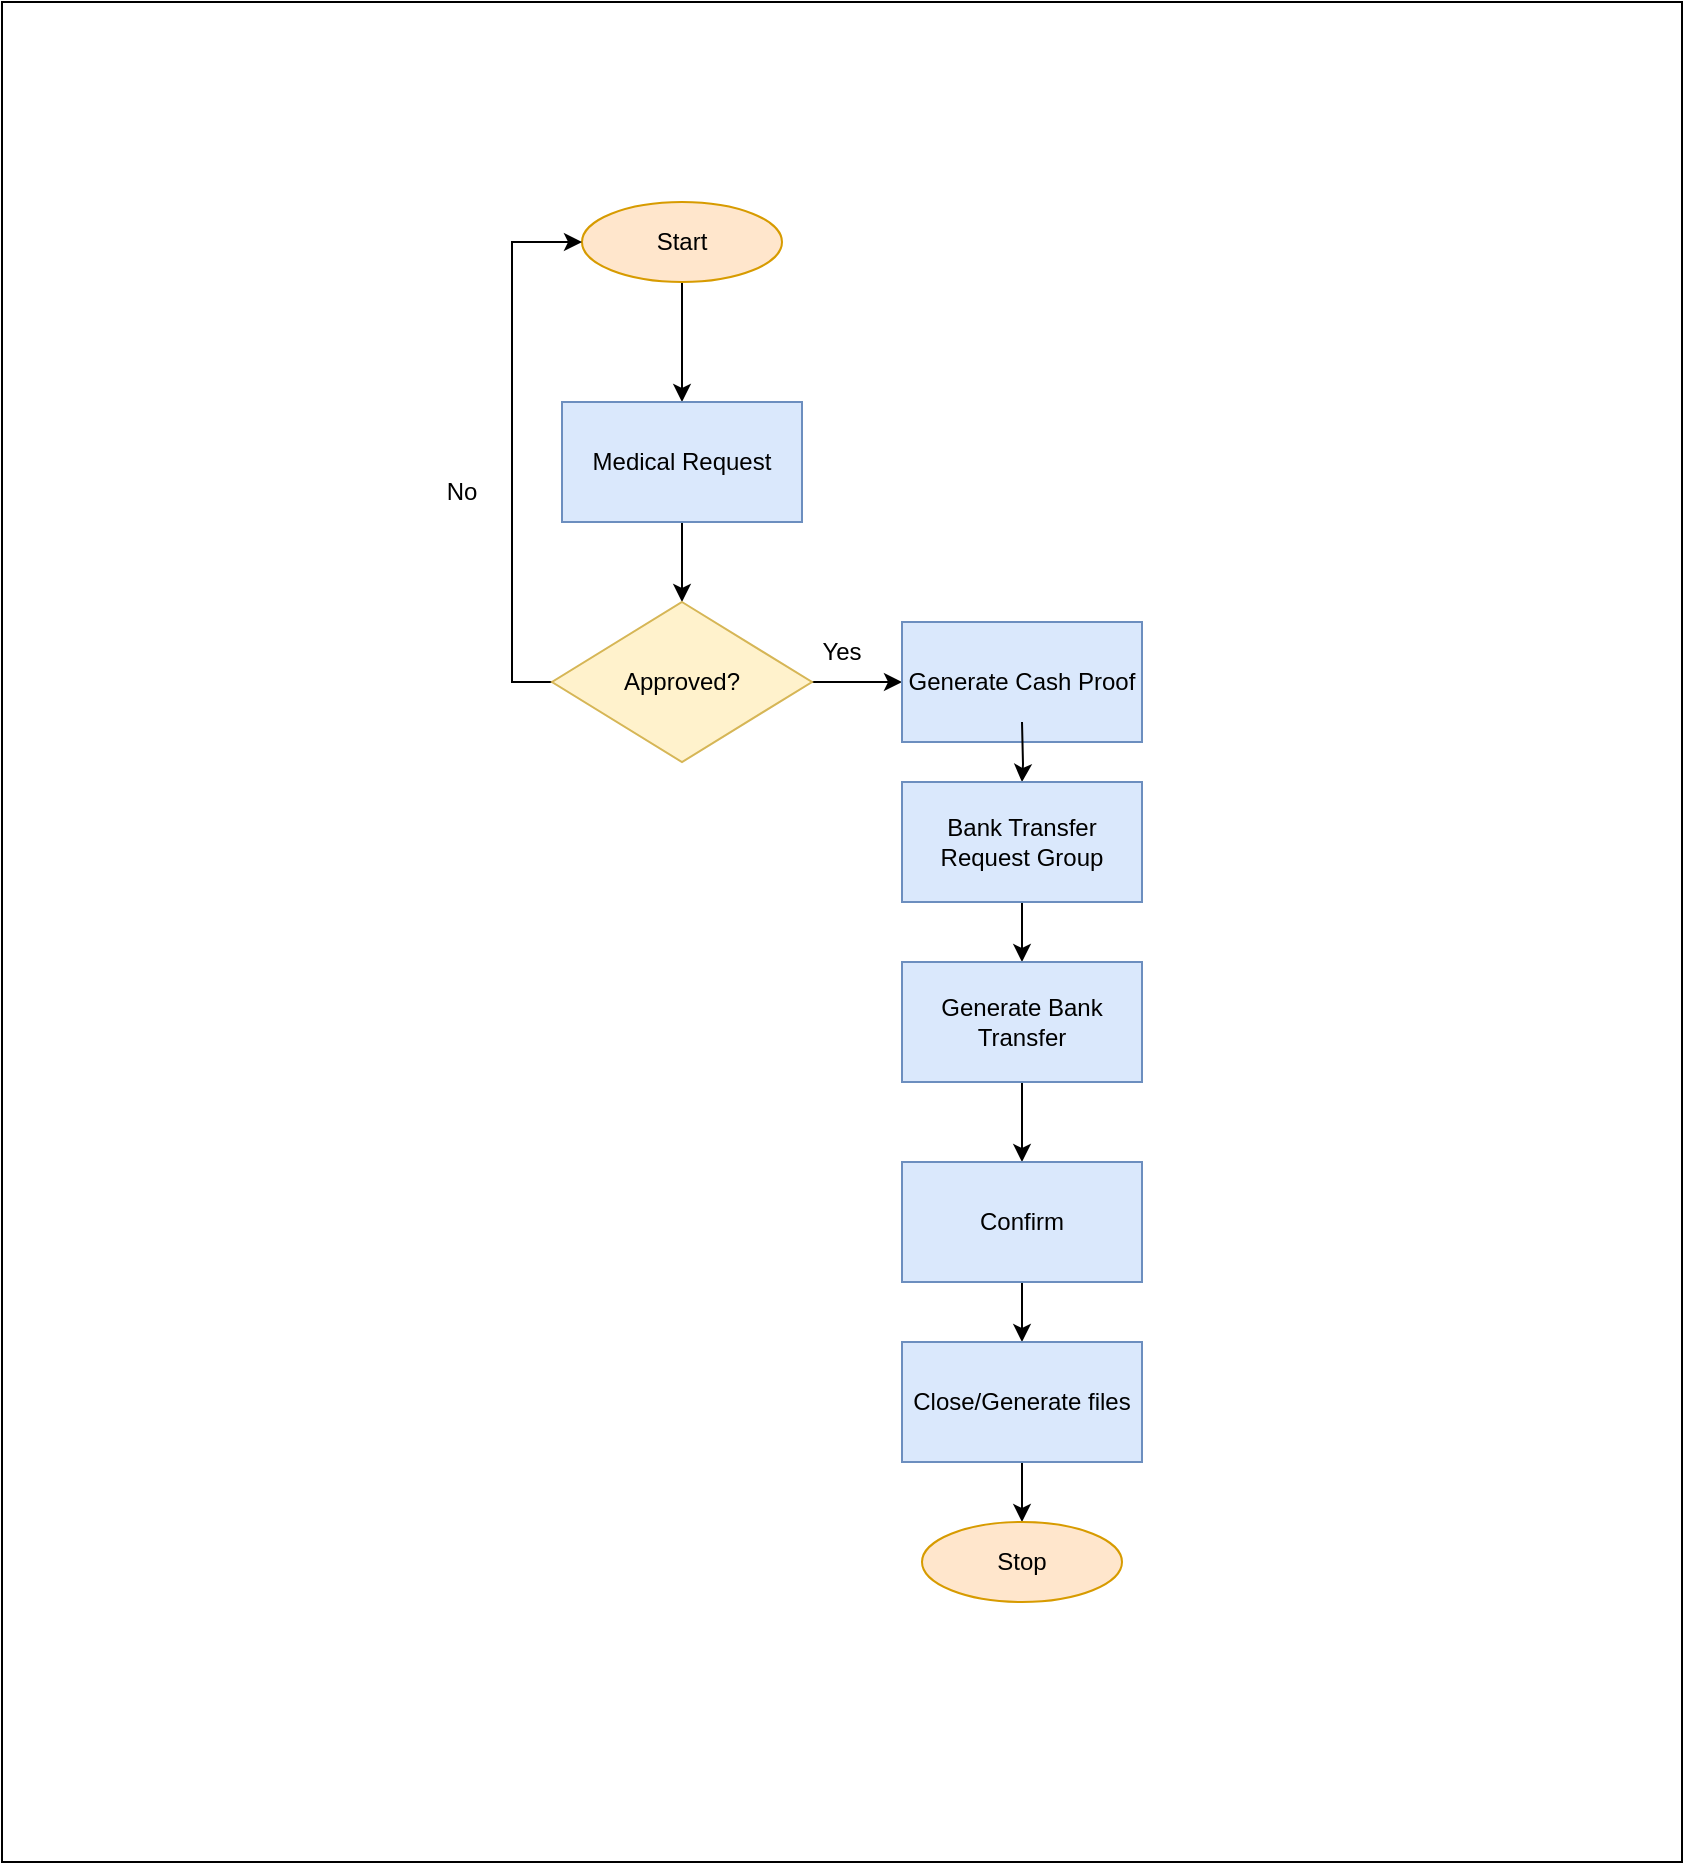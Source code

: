 <mxfile version="21.0.2" type="github">
  <diagram name="Page-1" id="SQa0QuTdIlYeYSx1HbJA">
    <mxGraphModel dx="1764" dy="2127" grid="1" gridSize="10" guides="1" tooltips="1" connect="1" arrows="1" fold="1" page="1" pageScale="1" pageWidth="850" pageHeight="1100" math="0" shadow="0">
      <root>
        <mxCell id="0" />
        <mxCell id="1" parent="0" />
        <mxCell id="KP4hlbAn9gHZ3t0cUCAC-14" value="" style="edgeStyle=orthogonalEdgeStyle;rounded=0;orthogonalLoop=1;jettySize=auto;html=1;" parent="1" source="KP4hlbAn9gHZ3t0cUCAC-1" target="KP4hlbAn9gHZ3t0cUCAC-2" edge="1">
          <mxGeometry relative="1" as="geometry" />
        </mxCell>
        <mxCell id="KP4hlbAn9gHZ3t0cUCAC-1" value="Start" style="ellipse;whiteSpace=wrap;html=1;fillColor=#ffe6cc;strokeColor=#d79b00;" parent="1" vertex="1">
          <mxGeometry x="310" y="90" width="100" height="40" as="geometry" />
        </mxCell>
        <mxCell id="KP4hlbAn9gHZ3t0cUCAC-15" value="" style="edgeStyle=orthogonalEdgeStyle;rounded=0;orthogonalLoop=1;jettySize=auto;html=1;" parent="1" source="KP4hlbAn9gHZ3t0cUCAC-2" target="KP4hlbAn9gHZ3t0cUCAC-3" edge="1">
          <mxGeometry relative="1" as="geometry" />
        </mxCell>
        <mxCell id="KP4hlbAn9gHZ3t0cUCAC-2" value="Medical Request" style="rounded=0;whiteSpace=wrap;html=1;fillColor=#dae8fc;strokeColor=#6c8ebf;" parent="1" vertex="1">
          <mxGeometry x="300" y="190" width="120" height="60" as="geometry" />
        </mxCell>
        <mxCell id="KP4hlbAn9gHZ3t0cUCAC-16" value="" style="edgeStyle=orthogonalEdgeStyle;rounded=0;orthogonalLoop=1;jettySize=auto;html=1;" parent="1" source="KP4hlbAn9gHZ3t0cUCAC-3" target="KP4hlbAn9gHZ3t0cUCAC-4" edge="1">
          <mxGeometry relative="1" as="geometry" />
        </mxCell>
        <mxCell id="KP4hlbAn9gHZ3t0cUCAC-20" style="edgeStyle=orthogonalEdgeStyle;rounded=0;orthogonalLoop=1;jettySize=auto;html=1;entryX=0;entryY=0.5;entryDx=0;entryDy=0;" parent="1" source="KP4hlbAn9gHZ3t0cUCAC-3" target="KP4hlbAn9gHZ3t0cUCAC-1" edge="1">
          <mxGeometry relative="1" as="geometry">
            <Array as="points">
              <mxPoint x="275" y="330" />
              <mxPoint x="275" y="110" />
            </Array>
          </mxGeometry>
        </mxCell>
        <mxCell id="KP4hlbAn9gHZ3t0cUCAC-3" value="Approved?" style="rhombus;whiteSpace=wrap;html=1;fillColor=#fff2cc;strokeColor=#d6b656;" parent="1" vertex="1">
          <mxGeometry x="295" y="290" width="130" height="80" as="geometry" />
        </mxCell>
        <mxCell id="KP4hlbAn9gHZ3t0cUCAC-4" value="Generate Cash Proof" style="rounded=0;whiteSpace=wrap;html=1;fillColor=#dae8fc;strokeColor=#6c8ebf;" parent="1" vertex="1">
          <mxGeometry x="470" y="300" width="120" height="60" as="geometry" />
        </mxCell>
        <mxCell id="KP4hlbAn9gHZ3t0cUCAC-18" value="" style="edgeStyle=orthogonalEdgeStyle;rounded=0;orthogonalLoop=1;jettySize=auto;html=1;" parent="1" target="KP4hlbAn9gHZ3t0cUCAC-6" edge="1">
          <mxGeometry relative="1" as="geometry">
            <mxPoint x="530" y="350" as="sourcePoint" />
          </mxGeometry>
        </mxCell>
        <mxCell id="KP4hlbAn9gHZ3t0cUCAC-19" value="" style="edgeStyle=orthogonalEdgeStyle;rounded=0;orthogonalLoop=1;jettySize=auto;html=1;" parent="1" source="KP4hlbAn9gHZ3t0cUCAC-6" target="KP4hlbAn9gHZ3t0cUCAC-7" edge="1">
          <mxGeometry relative="1" as="geometry" />
        </mxCell>
        <mxCell id="KP4hlbAn9gHZ3t0cUCAC-6" value="Bank Transfer Request Group" style="rounded=0;whiteSpace=wrap;html=1;fillColor=#dae8fc;strokeColor=#6c8ebf;" parent="1" vertex="1">
          <mxGeometry x="470" y="380" width="120" height="60" as="geometry" />
        </mxCell>
        <mxCell id="KP4hlbAn9gHZ3t0cUCAC-9" value="" style="edgeStyle=orthogonalEdgeStyle;rounded=0;orthogonalLoop=1;jettySize=auto;html=1;" parent="1" source="KP4hlbAn9gHZ3t0cUCAC-7" target="KP4hlbAn9gHZ3t0cUCAC-8" edge="1">
          <mxGeometry relative="1" as="geometry" />
        </mxCell>
        <mxCell id="KP4hlbAn9gHZ3t0cUCAC-7" value="Generate Bank Transfer" style="rounded=0;whiteSpace=wrap;html=1;fillColor=#dae8fc;strokeColor=#6c8ebf;" parent="1" vertex="1">
          <mxGeometry x="470" y="470" width="120" height="60" as="geometry" />
        </mxCell>
        <mxCell id="KP4hlbAn9gHZ3t0cUCAC-11" value="" style="edgeStyle=orthogonalEdgeStyle;rounded=0;orthogonalLoop=1;jettySize=auto;html=1;" parent="1" source="KP4hlbAn9gHZ3t0cUCAC-8" target="KP4hlbAn9gHZ3t0cUCAC-10" edge="1">
          <mxGeometry relative="1" as="geometry" />
        </mxCell>
        <mxCell id="KP4hlbAn9gHZ3t0cUCAC-8" value="Confirm" style="whiteSpace=wrap;html=1;rounded=0;fillColor=#dae8fc;strokeColor=#6c8ebf;" parent="1" vertex="1">
          <mxGeometry x="470" y="570" width="120" height="60" as="geometry" />
        </mxCell>
        <mxCell id="KP4hlbAn9gHZ3t0cUCAC-13" value="" style="edgeStyle=orthogonalEdgeStyle;rounded=0;orthogonalLoop=1;jettySize=auto;html=1;" parent="1" source="KP4hlbAn9gHZ3t0cUCAC-10" target="KP4hlbAn9gHZ3t0cUCAC-12" edge="1">
          <mxGeometry relative="1" as="geometry" />
        </mxCell>
        <mxCell id="KP4hlbAn9gHZ3t0cUCAC-10" value="Close/Generate files" style="whiteSpace=wrap;html=1;rounded=0;fillColor=#dae8fc;strokeColor=#6c8ebf;" parent="1" vertex="1">
          <mxGeometry x="470" y="660" width="120" height="60" as="geometry" />
        </mxCell>
        <mxCell id="KP4hlbAn9gHZ3t0cUCAC-12" value="Stop" style="ellipse;whiteSpace=wrap;html=1;rounded=0;fillColor=#ffe6cc;strokeColor=#d79b00;" parent="1" vertex="1">
          <mxGeometry x="480" y="750" width="100" height="40" as="geometry" />
        </mxCell>
        <mxCell id="KP4hlbAn9gHZ3t0cUCAC-21" value="Yes" style="text;html=1;strokeColor=none;fillColor=none;align=center;verticalAlign=middle;whiteSpace=wrap;rounded=0;" parent="1" vertex="1">
          <mxGeometry x="410" y="300" width="60" height="30" as="geometry" />
        </mxCell>
        <mxCell id="KP4hlbAn9gHZ3t0cUCAC-22" value="No" style="text;html=1;strokeColor=none;fillColor=none;align=center;verticalAlign=middle;whiteSpace=wrap;rounded=0;" parent="1" vertex="1">
          <mxGeometry x="220" y="220" width="60" height="30" as="geometry" />
        </mxCell>
        <mxCell id="KP4hlbAn9gHZ3t0cUCAC-23" value="" style="rounded=0;whiteSpace=wrap;html=1;fillColor=none;" parent="1" vertex="1">
          <mxGeometry x="20" y="-10" width="840" height="930" as="geometry" />
        </mxCell>
      </root>
    </mxGraphModel>
  </diagram>
</mxfile>
